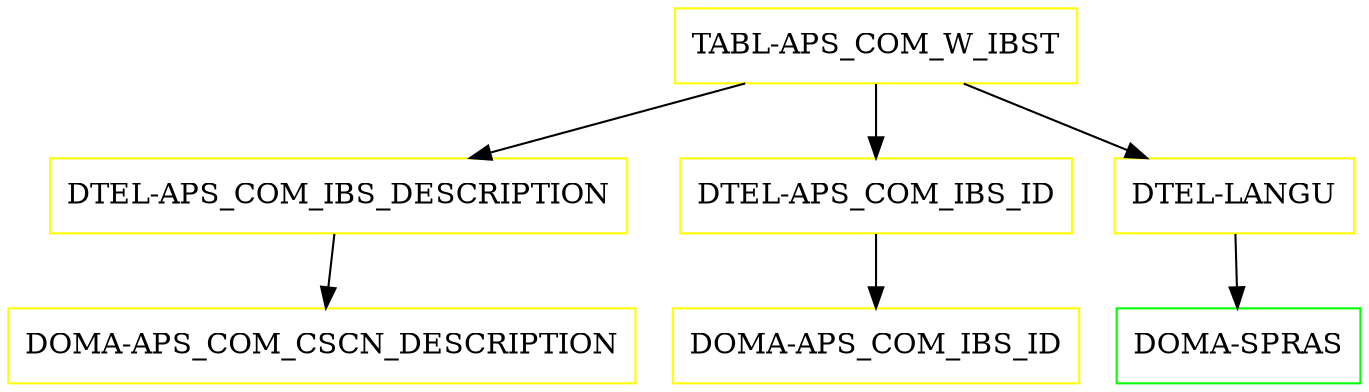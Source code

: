 digraph G {
  "TABL-APS_COM_W_IBST" [shape=box,color=yellow];
  "DTEL-APS_COM_IBS_DESCRIPTION" [shape=box,color=yellow,URL="./DTEL_APS_COM_IBS_DESCRIPTION.html"];
  "DOMA-APS_COM_CSCN_DESCRIPTION" [shape=box,color=yellow,URL="./DOMA_APS_COM_CSCN_DESCRIPTION.html"];
  "DTEL-APS_COM_IBS_ID" [shape=box,color=yellow,URL="./DTEL_APS_COM_IBS_ID.html"];
  "DOMA-APS_COM_IBS_ID" [shape=box,color=yellow,URL="./DOMA_APS_COM_IBS_ID.html"];
  "DTEL-LANGU" [shape=box,color=yellow,URL="./DTEL_LANGU.html"];
  "DOMA-SPRAS" [shape=box,color=green,URL="./DOMA_SPRAS.html"];
  "TABL-APS_COM_W_IBST" -> "DTEL-LANGU";
  "TABL-APS_COM_W_IBST" -> "DTEL-APS_COM_IBS_ID";
  "TABL-APS_COM_W_IBST" -> "DTEL-APS_COM_IBS_DESCRIPTION";
  "DTEL-APS_COM_IBS_DESCRIPTION" -> "DOMA-APS_COM_CSCN_DESCRIPTION";
  "DTEL-APS_COM_IBS_ID" -> "DOMA-APS_COM_IBS_ID";
  "DTEL-LANGU" -> "DOMA-SPRAS";
}
